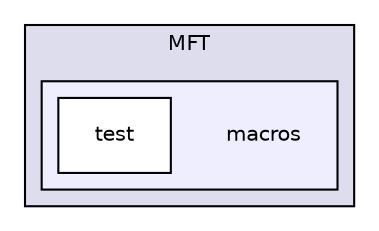 digraph "/home/travis/build/AliceO2Group/AliceO2/Detectors/ITSMFT/MFT/macros" {
  bgcolor=transparent;
  compound=true
  node [ fontsize="10", fontname="Helvetica"];
  edge [ labelfontsize="10", labelfontname="Helvetica"];
  subgraph clusterdir_f39d1cd569ca2d16022b762a0e4a53c8 {
    graph [ bgcolor="#ddddee", pencolor="black", label="MFT" fontname="Helvetica", fontsize="10", URL="dir_f39d1cd569ca2d16022b762a0e4a53c8.html"]
  subgraph clusterdir_5b6015b386f827cc0d1582f414a67114 {
    graph [ bgcolor="#eeeeff", pencolor="black", label="" URL="dir_5b6015b386f827cc0d1582f414a67114.html"];
    dir_5b6015b386f827cc0d1582f414a67114 [shape=plaintext label="macros"];
    dir_8f5c7dfa38ced66fc36d6677e8cff557 [shape=box label="test" color="black" fillcolor="white" style="filled" URL="dir_8f5c7dfa38ced66fc36d6677e8cff557.html"];
  }
  }
}
